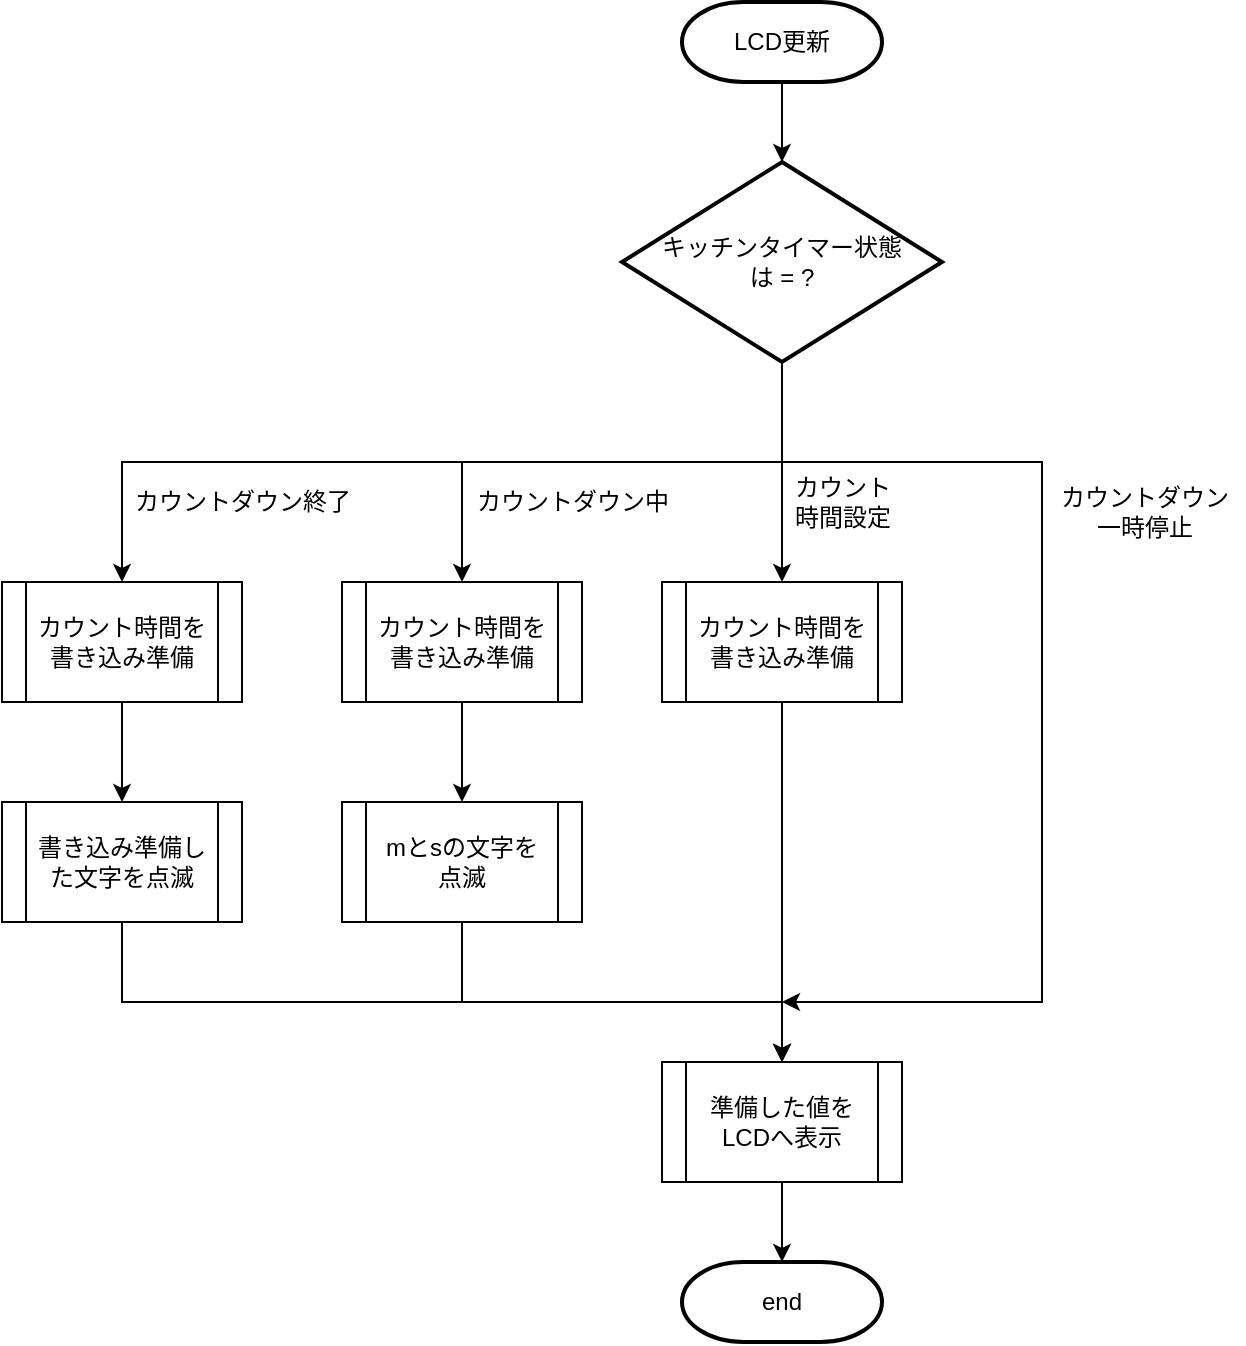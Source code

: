 <mxfile version="13.3.5" type="device" pages="2"><diagram id="C5RBs43oDa-KdzZeNtuy" name="LCDClass"><mxGraphModel dx="2105" dy="948" grid="1" gridSize="10" guides="1" tooltips="1" connect="1" arrows="1" fold="1" page="1" pageScale="1" pageWidth="827" pageHeight="1169" math="0" shadow="0"><root><mxCell id="WIyWlLk6GJQsqaUBKTNV-0"/><mxCell id="WIyWlLk6GJQsqaUBKTNV-1" parent="WIyWlLk6GJQsqaUBKTNV-0"/><mxCell id="Q0TZumz5n5FIn2omMGrg-6" value="" style="edgeStyle=orthogonalEdgeStyle;rounded=0;orthogonalLoop=1;jettySize=auto;html=1;" parent="WIyWlLk6GJQsqaUBKTNV-1" source="Q0TZumz5n5FIn2omMGrg-0" target="Q0TZumz5n5FIn2omMGrg-3" edge="1"><mxGeometry relative="1" as="geometry"/></mxCell><mxCell id="Q0TZumz5n5FIn2omMGrg-0" value="LCD更新" style="strokeWidth=2;html=1;shape=mxgraph.flowchart.terminator;whiteSpace=wrap;" parent="WIyWlLk6GJQsqaUBKTNV-1" vertex="1"><mxGeometry x="-450" y="50" width="100" height="40" as="geometry"/></mxCell><mxCell id="Q0TZumz5n5FIn2omMGrg-1" value="end" style="strokeWidth=2;html=1;shape=mxgraph.flowchart.terminator;whiteSpace=wrap;" parent="WIyWlLk6GJQsqaUBKTNV-1" vertex="1"><mxGeometry x="-450" y="680" width="100" height="40" as="geometry"/></mxCell><mxCell id="Q0TZumz5n5FIn2omMGrg-8" value="" style="edgeStyle=orthogonalEdgeStyle;rounded=0;orthogonalLoop=1;jettySize=auto;html=1;entryX=0.5;entryY=0;entryDx=0;entryDy=0;" parent="WIyWlLk6GJQsqaUBKTNV-1" source="Q0TZumz5n5FIn2omMGrg-2" edge="1" target="Q0TZumz5n5FIn2omMGrg-12"><mxGeometry relative="1" as="geometry"><mxPoint x="-400" y="450" as="targetPoint"/><Array as="points"/></mxGeometry></mxCell><mxCell id="Q0TZumz5n5FIn2omMGrg-2" value="カウント時間を&lt;br&gt;書き込み準備" style="shape=process;whiteSpace=wrap;html=1;backgroundOutline=1;" parent="WIyWlLk6GJQsqaUBKTNV-1" vertex="1"><mxGeometry x="-460" y="340" width="120" height="60" as="geometry"/></mxCell><mxCell id="Q0TZumz5n5FIn2omMGrg-5" value="" style="edgeStyle=orthogonalEdgeStyle;rounded=0;orthogonalLoop=1;jettySize=auto;html=1;" parent="WIyWlLk6GJQsqaUBKTNV-1" source="Q0TZumz5n5FIn2omMGrg-3" target="Q0TZumz5n5FIn2omMGrg-2" edge="1"><mxGeometry relative="1" as="geometry"/></mxCell><mxCell id="Q0TZumz5n5FIn2omMGrg-10" style="edgeStyle=orthogonalEdgeStyle;rounded=0;orthogonalLoop=1;jettySize=auto;html=1;entryX=0.5;entryY=0;entryDx=0;entryDy=0;" parent="WIyWlLk6GJQsqaUBKTNV-1" source="Q0TZumz5n5FIn2omMGrg-3" target="Q0TZumz5n5FIn2omMGrg-9" edge="1"><mxGeometry relative="1" as="geometry"><Array as="points"><mxPoint x="-400" y="280"/><mxPoint x="-560" y="280"/></Array></mxGeometry></mxCell><mxCell id="SOvnZX-gJVzO9EQqvEwi-1" style="edgeStyle=orthogonalEdgeStyle;rounded=0;orthogonalLoop=1;jettySize=auto;html=1;" edge="1" parent="WIyWlLk6GJQsqaUBKTNV-1" source="Q0TZumz5n5FIn2omMGrg-3" target="SOvnZX-gJVzO9EQqvEwi-0"><mxGeometry relative="1" as="geometry"><Array as="points"><mxPoint x="-400" y="280"/><mxPoint x="-730" y="280"/></Array></mxGeometry></mxCell><mxCell id="SOvnZX-gJVzO9EQqvEwi-12" style="edgeStyle=orthogonalEdgeStyle;rounded=0;orthogonalLoop=1;jettySize=auto;html=1;exitX=0.5;exitY=1;exitDx=0;exitDy=0;exitPerimeter=0;" edge="1" parent="WIyWlLk6GJQsqaUBKTNV-1" source="Q0TZumz5n5FIn2omMGrg-3"><mxGeometry relative="1" as="geometry"><mxPoint x="-400" y="550" as="targetPoint"/><Array as="points"><mxPoint x="-400" y="280"/><mxPoint x="-270" y="280"/><mxPoint x="-270" y="550"/></Array></mxGeometry></mxCell><mxCell id="Q0TZumz5n5FIn2omMGrg-3" value="キッチンタイマー状態&lt;br&gt;は = ?" style="strokeWidth=2;html=1;shape=mxgraph.flowchart.decision;whiteSpace=wrap;" parent="WIyWlLk6GJQsqaUBKTNV-1" vertex="1"><mxGeometry x="-480" y="130" width="160" height="100" as="geometry"/></mxCell><mxCell id="Q0TZumz5n5FIn2omMGrg-4" style="edgeStyle=orthogonalEdgeStyle;rounded=0;orthogonalLoop=1;jettySize=auto;html=1;exitX=0.5;exitY=1;exitDx=0;exitDy=0;" parent="WIyWlLk6GJQsqaUBKTNV-1" source="Q0TZumz5n5FIn2omMGrg-2" target="Q0TZumz5n5FIn2omMGrg-2" edge="1"><mxGeometry relative="1" as="geometry"/></mxCell><mxCell id="Q0TZumz5n5FIn2omMGrg-7" value="カウント&lt;br&gt;時間設定" style="text;html=1;align=center;verticalAlign=middle;resizable=0;points=[];autosize=1;" parent="WIyWlLk6GJQsqaUBKTNV-1" vertex="1"><mxGeometry x="-400" y="285" width="60" height="30" as="geometry"/></mxCell><mxCell id="Q0TZumz5n5FIn2omMGrg-14" value="" style="edgeStyle=orthogonalEdgeStyle;rounded=0;orthogonalLoop=1;jettySize=auto;html=1;entryX=0.5;entryY=0;entryDx=0;entryDy=0;" parent="WIyWlLk6GJQsqaUBKTNV-1" source="Q0TZumz5n5FIn2omMGrg-9" target="Q0TZumz5n5FIn2omMGrg-15" edge="1"><mxGeometry relative="1" as="geometry"><mxPoint x="-560" y="480" as="targetPoint"/></mxGeometry></mxCell><mxCell id="Q0TZumz5n5FIn2omMGrg-9" value="カウント時間を書き込み準備" style="shape=process;whiteSpace=wrap;html=1;backgroundOutline=1;" parent="WIyWlLk6GJQsqaUBKTNV-1" vertex="1"><mxGeometry x="-620" y="340" width="120" height="60" as="geometry"/></mxCell><mxCell id="Q0TZumz5n5FIn2omMGrg-11" value="カウントダウン中" style="text;html=1;align=center;verticalAlign=middle;resizable=0;points=[];autosize=1;" parent="WIyWlLk6GJQsqaUBKTNV-1" vertex="1"><mxGeometry x="-560" y="290" width="110" height="20" as="geometry"/></mxCell><mxCell id="Q0TZumz5n5FIn2omMGrg-16" value="" style="edgeStyle=orthogonalEdgeStyle;rounded=0;orthogonalLoop=1;jettySize=auto;html=1;" parent="WIyWlLk6GJQsqaUBKTNV-1" source="Q0TZumz5n5FIn2omMGrg-12" target="Q0TZumz5n5FIn2omMGrg-1" edge="1"><mxGeometry relative="1" as="geometry"/></mxCell><mxCell id="Q0TZumz5n5FIn2omMGrg-12" value="準備した値を&lt;br&gt;LCDへ表示" style="shape=process;whiteSpace=wrap;html=1;backgroundOutline=1;" parent="WIyWlLk6GJQsqaUBKTNV-1" vertex="1"><mxGeometry x="-460" y="580" width="120" height="60" as="geometry"/></mxCell><mxCell id="SOvnZX-gJVzO9EQqvEwi-7" style="edgeStyle=orthogonalEdgeStyle;rounded=0;orthogonalLoop=1;jettySize=auto;html=1;entryX=0.5;entryY=0;entryDx=0;entryDy=0;" edge="1" parent="WIyWlLk6GJQsqaUBKTNV-1" source="Q0TZumz5n5FIn2omMGrg-15" target="Q0TZumz5n5FIn2omMGrg-12"><mxGeometry relative="1" as="geometry"><mxPoint x="-400" y="570" as="targetPoint"/><Array as="points"><mxPoint x="-560" y="550"/><mxPoint x="-400" y="550"/></Array></mxGeometry></mxCell><mxCell id="Q0TZumz5n5FIn2omMGrg-15" value="mとsの文字を&lt;br&gt;点滅" style="shape=process;whiteSpace=wrap;html=1;backgroundOutline=1;" parent="WIyWlLk6GJQsqaUBKTNV-1" vertex="1"><mxGeometry x="-620" y="450" width="120" height="60" as="geometry"/></mxCell><mxCell id="SOvnZX-gJVzO9EQqvEwi-4" value="" style="edgeStyle=orthogonalEdgeStyle;rounded=0;orthogonalLoop=1;jettySize=auto;html=1;" edge="1" parent="WIyWlLk6GJQsqaUBKTNV-1" source="SOvnZX-gJVzO9EQqvEwi-0"><mxGeometry relative="1" as="geometry"><mxPoint x="-730" y="450" as="targetPoint"/></mxGeometry></mxCell><mxCell id="SOvnZX-gJVzO9EQqvEwi-0" value="カウント時間を書き込み準備" style="shape=process;whiteSpace=wrap;html=1;backgroundOutline=1;" vertex="1" parent="WIyWlLk6GJQsqaUBKTNV-1"><mxGeometry x="-790" y="340" width="120" height="60" as="geometry"/></mxCell><mxCell id="SOvnZX-gJVzO9EQqvEwi-2" value="カウントダウン終了" style="text;html=1;align=center;verticalAlign=middle;resizable=0;points=[];autosize=1;" vertex="1" parent="WIyWlLk6GJQsqaUBKTNV-1"><mxGeometry x="-730" y="290" width="120" height="20" as="geometry"/></mxCell><mxCell id="SOvnZX-gJVzO9EQqvEwi-8" style="edgeStyle=orthogonalEdgeStyle;rounded=0;orthogonalLoop=1;jettySize=auto;html=1;entryX=0.5;entryY=0;entryDx=0;entryDy=0;" edge="1" parent="WIyWlLk6GJQsqaUBKTNV-1" source="SOvnZX-gJVzO9EQqvEwi-5" target="Q0TZumz5n5FIn2omMGrg-12"><mxGeometry relative="1" as="geometry"><Array as="points"><mxPoint x="-730" y="550"/><mxPoint x="-400" y="550"/></Array></mxGeometry></mxCell><mxCell id="SOvnZX-gJVzO9EQqvEwi-5" value="書き込み準備した文字を点滅" style="shape=process;whiteSpace=wrap;html=1;backgroundOutline=1;" vertex="1" parent="WIyWlLk6GJQsqaUBKTNV-1"><mxGeometry x="-790" y="450" width="120" height="60" as="geometry"/></mxCell><mxCell id="SOvnZX-gJVzO9EQqvEwi-13" value="カウントダウン&lt;br&gt;一時停止" style="text;html=1;align=center;verticalAlign=middle;resizable=0;points=[];autosize=1;" vertex="1" parent="WIyWlLk6GJQsqaUBKTNV-1"><mxGeometry x="-269" y="290" width="100" height="30" as="geometry"/></mxCell></root></mxGraphModel></diagram><diagram id="_-Iyv4DI2a5DuDZpgIP4" name="変更記録"><mxGraphModel dx="1086" dy="806" grid="1" gridSize="10" guides="1" tooltips="1" connect="1" arrows="1" fold="1" page="1" pageScale="1" pageWidth="827" pageHeight="1169" math="0" shadow="0"><root><mxCell id="5WyDdJvwsiC_Gk790C_T-0"/><mxCell id="5WyDdJvwsiC_Gk790C_T-1" parent="5WyDdJvwsiC_Gk790C_T-0"/><mxCell id="5WyDdJvwsiC_Gk790C_T-4" value="2020/07/04&lt;br&gt;&lt;br&gt;v0.1&lt;br&gt;&lt;br&gt;作成" style="shape=note;whiteSpace=wrap;html=1;size=14;verticalAlign=top;align=left;spacingTop=-6;" vertex="1" parent="5WyDdJvwsiC_Gk790C_T-1"><mxGeometry x="180" y="120" width="100" height="140" as="geometry"/></mxCell></root></mxGraphModel></diagram></mxfile>